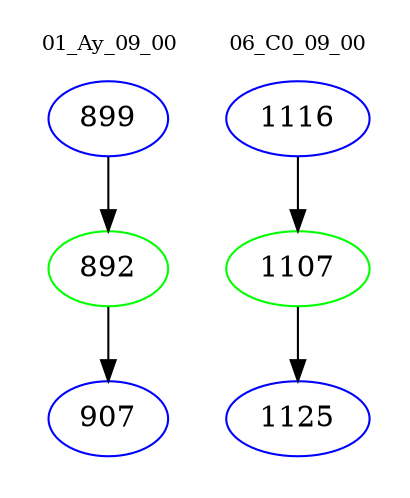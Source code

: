 digraph{
subgraph cluster_0 {
color = white
label = "01_Ay_09_00";
fontsize=10;
T0_899 [label="899", color="blue"]
T0_899 -> T0_892 [color="black"]
T0_892 [label="892", color="green"]
T0_892 -> T0_907 [color="black"]
T0_907 [label="907", color="blue"]
}
subgraph cluster_1 {
color = white
label = "06_C0_09_00";
fontsize=10;
T1_1116 [label="1116", color="blue"]
T1_1116 -> T1_1107 [color="black"]
T1_1107 [label="1107", color="green"]
T1_1107 -> T1_1125 [color="black"]
T1_1125 [label="1125", color="blue"]
}
}
